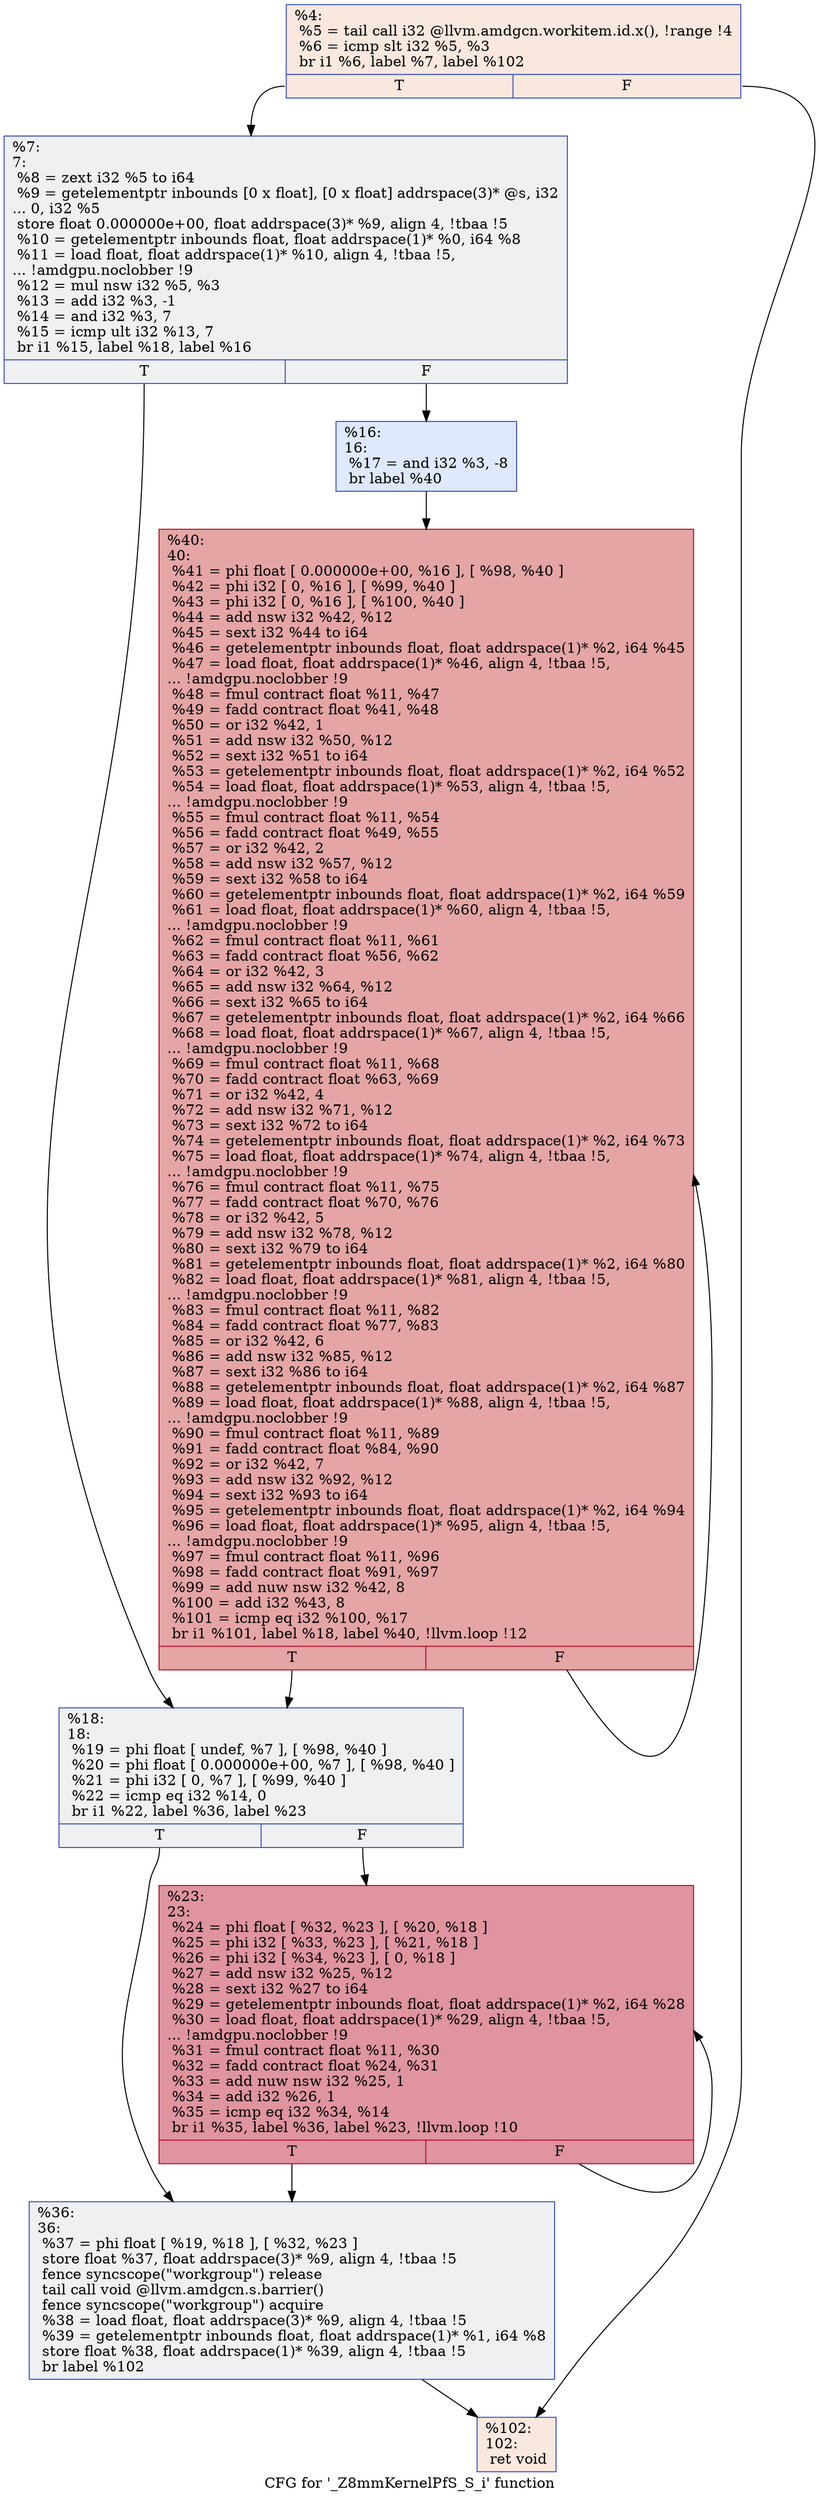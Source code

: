 digraph "CFG for '_Z8mmKernelPfS_S_i' function" {
	label="CFG for '_Z8mmKernelPfS_S_i' function";

	Node0x593e6d0 [shape=record,color="#3d50c3ff", style=filled, fillcolor="#f2cab570",label="{%4:\l  %5 = tail call i32 @llvm.amdgcn.workitem.id.x(), !range !4\l  %6 = icmp slt i32 %5, %3\l  br i1 %6, label %7, label %102\l|{<s0>T|<s1>F}}"];
	Node0x593e6d0:s0 -> Node0x593f510;
	Node0x593e6d0:s1 -> Node0x593f5a0;
	Node0x593f510 [shape=record,color="#3d50c3ff", style=filled, fillcolor="#d9dce170",label="{%7:\l7:                                                \l  %8 = zext i32 %5 to i64\l  %9 = getelementptr inbounds [0 x float], [0 x float] addrspace(3)* @s, i32\l... 0, i32 %5\l  store float 0.000000e+00, float addrspace(3)* %9, align 4, !tbaa !5\l  %10 = getelementptr inbounds float, float addrspace(1)* %0, i64 %8\l  %11 = load float, float addrspace(1)* %10, align 4, !tbaa !5,\l... !amdgpu.noclobber !9\l  %12 = mul nsw i32 %5, %3\l  %13 = add i32 %3, -1\l  %14 = and i32 %3, 7\l  %15 = icmp ult i32 %13, 7\l  br i1 %15, label %18, label %16\l|{<s0>T|<s1>F}}"];
	Node0x593f510:s0 -> Node0x59415d0;
	Node0x593f510:s1 -> Node0x5941660;
	Node0x5941660 [shape=record,color="#3d50c3ff", style=filled, fillcolor="#b5cdfa70",label="{%16:\l16:                                               \l  %17 = and i32 %3, -8\l  br label %40\l}"];
	Node0x5941660 -> Node0x593f780;
	Node0x59415d0 [shape=record,color="#3d50c3ff", style=filled, fillcolor="#d9dce170",label="{%18:\l18:                                               \l  %19 = phi float [ undef, %7 ], [ %98, %40 ]\l  %20 = phi float [ 0.000000e+00, %7 ], [ %98, %40 ]\l  %21 = phi i32 [ 0, %7 ], [ %99, %40 ]\l  %22 = icmp eq i32 %14, 0\l  br i1 %22, label %36, label %23\l|{<s0>T|<s1>F}}"];
	Node0x59415d0:s0 -> Node0x5942110;
	Node0x59415d0:s1 -> Node0x59421a0;
	Node0x59421a0 [shape=record,color="#b70d28ff", style=filled, fillcolor="#b70d2870",label="{%23:\l23:                                               \l  %24 = phi float [ %32, %23 ], [ %20, %18 ]\l  %25 = phi i32 [ %33, %23 ], [ %21, %18 ]\l  %26 = phi i32 [ %34, %23 ], [ 0, %18 ]\l  %27 = add nsw i32 %25, %12\l  %28 = sext i32 %27 to i64\l  %29 = getelementptr inbounds float, float addrspace(1)* %2, i64 %28\l  %30 = load float, float addrspace(1)* %29, align 4, !tbaa !5,\l... !amdgpu.noclobber !9\l  %31 = fmul contract float %11, %30\l  %32 = fadd contract float %24, %31\l  %33 = add nuw nsw i32 %25, 1\l  %34 = add i32 %26, 1\l  %35 = icmp eq i32 %34, %14\l  br i1 %35, label %36, label %23, !llvm.loop !10\l|{<s0>T|<s1>F}}"];
	Node0x59421a0:s0 -> Node0x5942110;
	Node0x59421a0:s1 -> Node0x59421a0;
	Node0x5942110 [shape=record,color="#3d50c3ff", style=filled, fillcolor="#d9dce170",label="{%36:\l36:                                               \l  %37 = phi float [ %19, %18 ], [ %32, %23 ]\l  store float %37, float addrspace(3)* %9, align 4, !tbaa !5\l  fence syncscope(\"workgroup\") release\l  tail call void @llvm.amdgcn.s.barrier()\l  fence syncscope(\"workgroup\") acquire\l  %38 = load float, float addrspace(3)* %9, align 4, !tbaa !5\l  %39 = getelementptr inbounds float, float addrspace(1)* %1, i64 %8\l  store float %38, float addrspace(1)* %39, align 4, !tbaa !5\l  br label %102\l}"];
	Node0x5942110 -> Node0x593f5a0;
	Node0x593f780 [shape=record,color="#b70d28ff", style=filled, fillcolor="#c5333470",label="{%40:\l40:                                               \l  %41 = phi float [ 0.000000e+00, %16 ], [ %98, %40 ]\l  %42 = phi i32 [ 0, %16 ], [ %99, %40 ]\l  %43 = phi i32 [ 0, %16 ], [ %100, %40 ]\l  %44 = add nsw i32 %42, %12\l  %45 = sext i32 %44 to i64\l  %46 = getelementptr inbounds float, float addrspace(1)* %2, i64 %45\l  %47 = load float, float addrspace(1)* %46, align 4, !tbaa !5,\l... !amdgpu.noclobber !9\l  %48 = fmul contract float %11, %47\l  %49 = fadd contract float %41, %48\l  %50 = or i32 %42, 1\l  %51 = add nsw i32 %50, %12\l  %52 = sext i32 %51 to i64\l  %53 = getelementptr inbounds float, float addrspace(1)* %2, i64 %52\l  %54 = load float, float addrspace(1)* %53, align 4, !tbaa !5,\l... !amdgpu.noclobber !9\l  %55 = fmul contract float %11, %54\l  %56 = fadd contract float %49, %55\l  %57 = or i32 %42, 2\l  %58 = add nsw i32 %57, %12\l  %59 = sext i32 %58 to i64\l  %60 = getelementptr inbounds float, float addrspace(1)* %2, i64 %59\l  %61 = load float, float addrspace(1)* %60, align 4, !tbaa !5,\l... !amdgpu.noclobber !9\l  %62 = fmul contract float %11, %61\l  %63 = fadd contract float %56, %62\l  %64 = or i32 %42, 3\l  %65 = add nsw i32 %64, %12\l  %66 = sext i32 %65 to i64\l  %67 = getelementptr inbounds float, float addrspace(1)* %2, i64 %66\l  %68 = load float, float addrspace(1)* %67, align 4, !tbaa !5,\l... !amdgpu.noclobber !9\l  %69 = fmul contract float %11, %68\l  %70 = fadd contract float %63, %69\l  %71 = or i32 %42, 4\l  %72 = add nsw i32 %71, %12\l  %73 = sext i32 %72 to i64\l  %74 = getelementptr inbounds float, float addrspace(1)* %2, i64 %73\l  %75 = load float, float addrspace(1)* %74, align 4, !tbaa !5,\l... !amdgpu.noclobber !9\l  %76 = fmul contract float %11, %75\l  %77 = fadd contract float %70, %76\l  %78 = or i32 %42, 5\l  %79 = add nsw i32 %78, %12\l  %80 = sext i32 %79 to i64\l  %81 = getelementptr inbounds float, float addrspace(1)* %2, i64 %80\l  %82 = load float, float addrspace(1)* %81, align 4, !tbaa !5,\l... !amdgpu.noclobber !9\l  %83 = fmul contract float %11, %82\l  %84 = fadd contract float %77, %83\l  %85 = or i32 %42, 6\l  %86 = add nsw i32 %85, %12\l  %87 = sext i32 %86 to i64\l  %88 = getelementptr inbounds float, float addrspace(1)* %2, i64 %87\l  %89 = load float, float addrspace(1)* %88, align 4, !tbaa !5,\l... !amdgpu.noclobber !9\l  %90 = fmul contract float %11, %89\l  %91 = fadd contract float %84, %90\l  %92 = or i32 %42, 7\l  %93 = add nsw i32 %92, %12\l  %94 = sext i32 %93 to i64\l  %95 = getelementptr inbounds float, float addrspace(1)* %2, i64 %94\l  %96 = load float, float addrspace(1)* %95, align 4, !tbaa !5,\l... !amdgpu.noclobber !9\l  %97 = fmul contract float %11, %96\l  %98 = fadd contract float %91, %97\l  %99 = add nuw nsw i32 %42, 8\l  %100 = add i32 %43, 8\l  %101 = icmp eq i32 %100, %17\l  br i1 %101, label %18, label %40, !llvm.loop !12\l|{<s0>T|<s1>F}}"];
	Node0x593f780:s0 -> Node0x59415d0;
	Node0x593f780:s1 -> Node0x593f780;
	Node0x593f5a0 [shape=record,color="#3d50c3ff", style=filled, fillcolor="#f2cab570",label="{%102:\l102:                                              \l  ret void\l}"];
}
